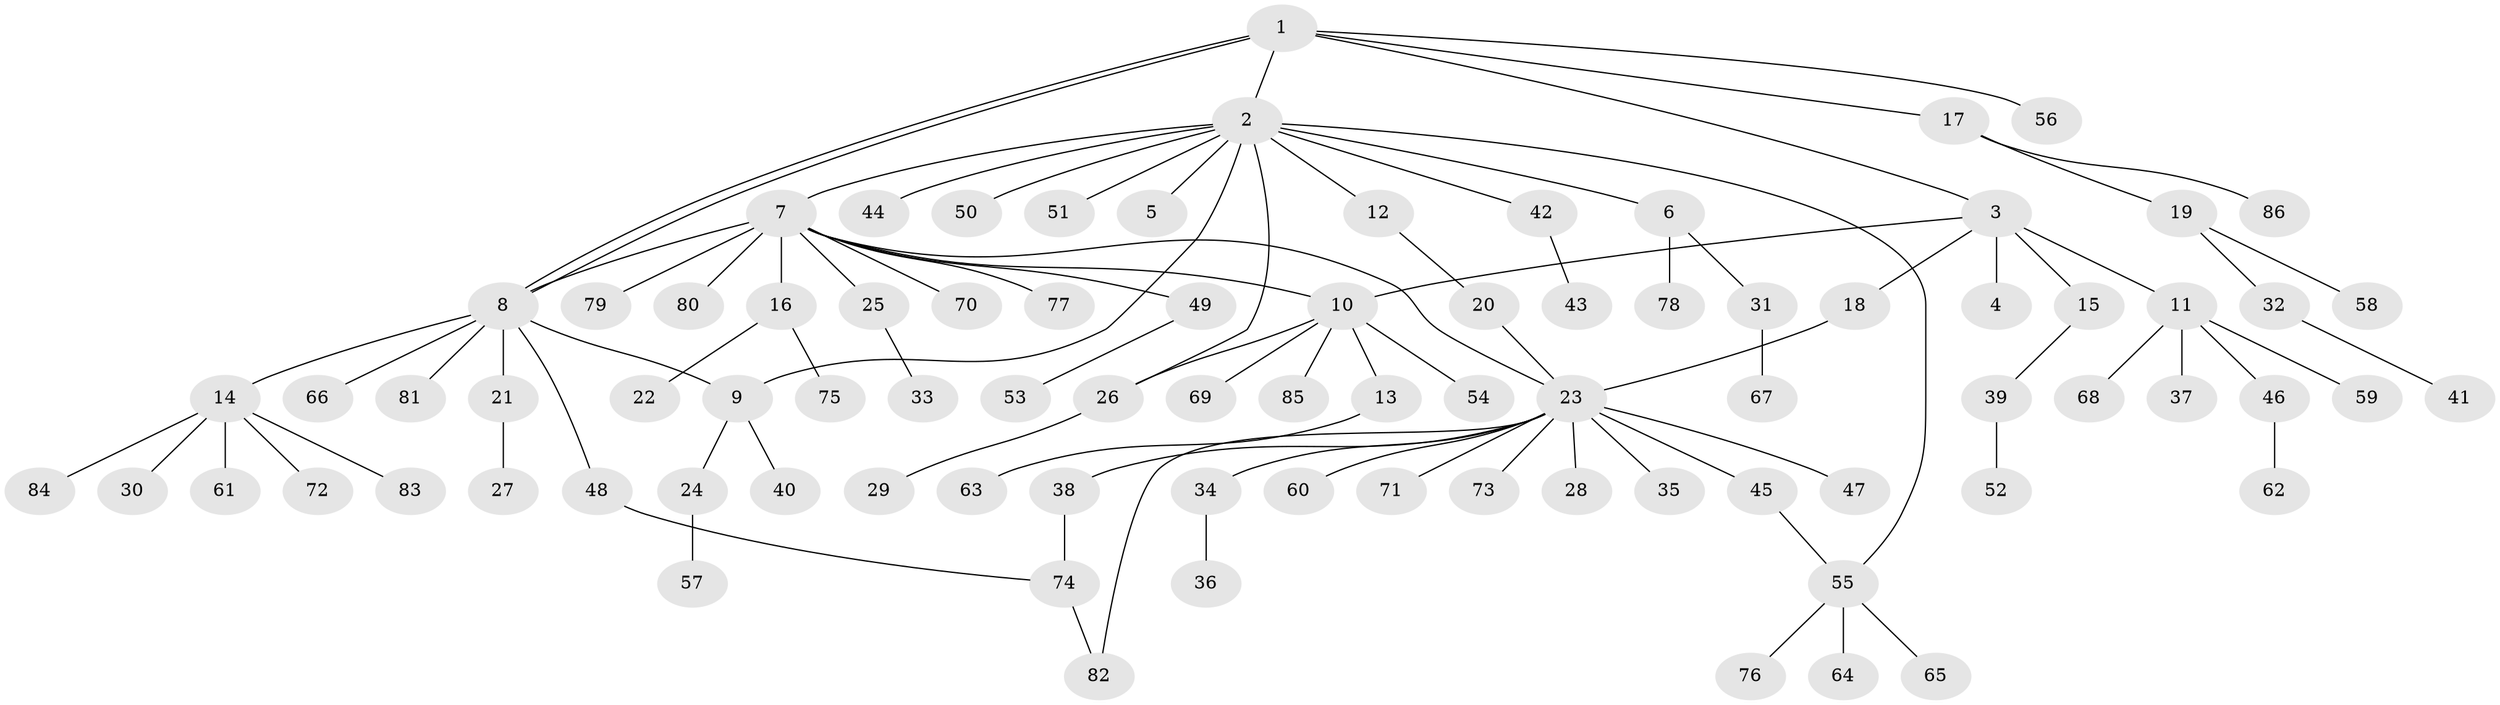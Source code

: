 // coarse degree distribution, {6: 0.015873015873015872, 12: 0.031746031746031744, 9: 0.031746031746031744, 1: 0.6825396825396826, 2: 0.12698412698412698, 10: 0.015873015873015872, 3: 0.031746031746031744, 7: 0.015873015873015872, 5: 0.031746031746031744, 4: 0.015873015873015872}
// Generated by graph-tools (version 1.1) at 2025/51/02/27/25 19:51:58]
// undirected, 86 vertices, 95 edges
graph export_dot {
graph [start="1"]
  node [color=gray90,style=filled];
  1;
  2;
  3;
  4;
  5;
  6;
  7;
  8;
  9;
  10;
  11;
  12;
  13;
  14;
  15;
  16;
  17;
  18;
  19;
  20;
  21;
  22;
  23;
  24;
  25;
  26;
  27;
  28;
  29;
  30;
  31;
  32;
  33;
  34;
  35;
  36;
  37;
  38;
  39;
  40;
  41;
  42;
  43;
  44;
  45;
  46;
  47;
  48;
  49;
  50;
  51;
  52;
  53;
  54;
  55;
  56;
  57;
  58;
  59;
  60;
  61;
  62;
  63;
  64;
  65;
  66;
  67;
  68;
  69;
  70;
  71;
  72;
  73;
  74;
  75;
  76;
  77;
  78;
  79;
  80;
  81;
  82;
  83;
  84;
  85;
  86;
  1 -- 2;
  1 -- 3;
  1 -- 8;
  1 -- 8;
  1 -- 17;
  1 -- 56;
  2 -- 5;
  2 -- 6;
  2 -- 7;
  2 -- 9;
  2 -- 12;
  2 -- 26;
  2 -- 42;
  2 -- 44;
  2 -- 50;
  2 -- 51;
  2 -- 55;
  3 -- 4;
  3 -- 10;
  3 -- 11;
  3 -- 15;
  3 -- 18;
  6 -- 31;
  6 -- 78;
  7 -- 8;
  7 -- 10;
  7 -- 16;
  7 -- 23;
  7 -- 25;
  7 -- 49;
  7 -- 70;
  7 -- 77;
  7 -- 79;
  7 -- 80;
  8 -- 9;
  8 -- 14;
  8 -- 21;
  8 -- 48;
  8 -- 66;
  8 -- 81;
  9 -- 24;
  9 -- 40;
  10 -- 13;
  10 -- 26;
  10 -- 54;
  10 -- 69;
  10 -- 85;
  11 -- 37;
  11 -- 46;
  11 -- 59;
  11 -- 68;
  12 -- 20;
  13 -- 63;
  14 -- 30;
  14 -- 61;
  14 -- 72;
  14 -- 83;
  14 -- 84;
  15 -- 39;
  16 -- 22;
  16 -- 75;
  17 -- 19;
  17 -- 86;
  18 -- 23;
  19 -- 32;
  19 -- 58;
  20 -- 23;
  21 -- 27;
  23 -- 28;
  23 -- 34;
  23 -- 35;
  23 -- 38;
  23 -- 45;
  23 -- 47;
  23 -- 60;
  23 -- 71;
  23 -- 73;
  23 -- 82;
  24 -- 57;
  25 -- 33;
  26 -- 29;
  31 -- 67;
  32 -- 41;
  34 -- 36;
  38 -- 74;
  39 -- 52;
  42 -- 43;
  45 -- 55;
  46 -- 62;
  48 -- 74;
  49 -- 53;
  55 -- 64;
  55 -- 65;
  55 -- 76;
  74 -- 82;
}
